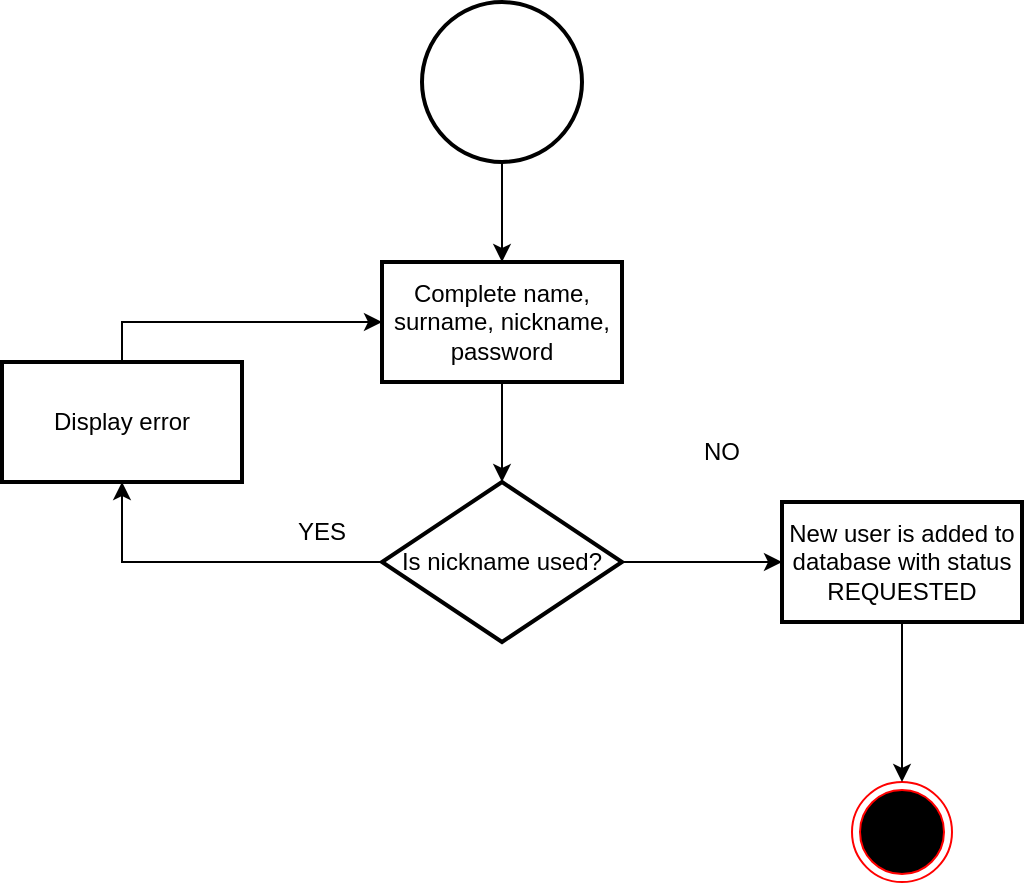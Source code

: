 <mxfile version="21.3.2" type="device">
  <diagram name="Page-1" id="WWdzehznW7bJtce3udSF">
    <mxGraphModel dx="794" dy="430" grid="1" gridSize="10" guides="1" tooltips="1" connect="1" arrows="1" fold="1" page="1" pageScale="1" pageWidth="827" pageHeight="1169" math="0" shadow="0">
      <root>
        <mxCell id="0" />
        <mxCell id="1" parent="0" />
        <mxCell id="i5eqcJ5Zo3YkJOCeAKsi-4" value="" style="edgeStyle=orthogonalEdgeStyle;rounded=0;orthogonalLoop=1;jettySize=auto;html=1;" parent="1" source="i5eqcJ5Zo3YkJOCeAKsi-1" target="i5eqcJ5Zo3YkJOCeAKsi-3" edge="1">
          <mxGeometry relative="1" as="geometry" />
        </mxCell>
        <mxCell id="i5eqcJ5Zo3YkJOCeAKsi-1" value="" style="strokeWidth=2;html=1;shape=mxgraph.flowchart.start_2;whiteSpace=wrap;" parent="1" vertex="1">
          <mxGeometry x="350" y="30" width="80" height="80" as="geometry" />
        </mxCell>
        <mxCell id="i5eqcJ5Zo3YkJOCeAKsi-7" value="" style="edgeStyle=orthogonalEdgeStyle;rounded=0;orthogonalLoop=1;jettySize=auto;html=1;" parent="1" source="i5eqcJ5Zo3YkJOCeAKsi-3" target="i5eqcJ5Zo3YkJOCeAKsi-6" edge="1">
          <mxGeometry relative="1" as="geometry" />
        </mxCell>
        <mxCell id="i5eqcJ5Zo3YkJOCeAKsi-3" value="Complete name, surname, nickname, password" style="whiteSpace=wrap;html=1;strokeWidth=2;" parent="1" vertex="1">
          <mxGeometry x="330" y="160" width="120" height="60" as="geometry" />
        </mxCell>
        <mxCell id="i5eqcJ5Zo3YkJOCeAKsi-9" value="" style="edgeStyle=orthogonalEdgeStyle;rounded=0;orthogonalLoop=1;jettySize=auto;html=1;" parent="1" source="i5eqcJ5Zo3YkJOCeAKsi-6" target="i5eqcJ5Zo3YkJOCeAKsi-8" edge="1">
          <mxGeometry relative="1" as="geometry">
            <Array as="points">
              <mxPoint x="200" y="310" />
            </Array>
          </mxGeometry>
        </mxCell>
        <mxCell id="NpohxepsRh5eTeAc0ICK-5" value="" style="edgeStyle=orthogonalEdgeStyle;rounded=0;orthogonalLoop=1;jettySize=auto;html=1;" edge="1" parent="1" source="i5eqcJ5Zo3YkJOCeAKsi-6" target="NpohxepsRh5eTeAc0ICK-4">
          <mxGeometry relative="1" as="geometry" />
        </mxCell>
        <mxCell id="i5eqcJ5Zo3YkJOCeAKsi-6" value="Is nickname used?" style="rhombus;whiteSpace=wrap;html=1;strokeWidth=2;" parent="1" vertex="1">
          <mxGeometry x="330" y="270" width="120" height="80" as="geometry" />
        </mxCell>
        <mxCell id="i5eqcJ5Zo3YkJOCeAKsi-10" style="edgeStyle=orthogonalEdgeStyle;rounded=0;orthogonalLoop=1;jettySize=auto;html=1;exitX=0.5;exitY=0;exitDx=0;exitDy=0;entryX=0;entryY=0.5;entryDx=0;entryDy=0;" parent="1" source="i5eqcJ5Zo3YkJOCeAKsi-8" target="i5eqcJ5Zo3YkJOCeAKsi-3" edge="1">
          <mxGeometry relative="1" as="geometry" />
        </mxCell>
        <mxCell id="i5eqcJ5Zo3YkJOCeAKsi-8" value="Display error" style="whiteSpace=wrap;html=1;strokeWidth=2;" parent="1" vertex="1">
          <mxGeometry x="140" y="210" width="120" height="60" as="geometry" />
        </mxCell>
        <mxCell id="i5eqcJ5Zo3YkJOCeAKsi-11" value="YES" style="text;html=1;strokeColor=none;fillColor=none;align=center;verticalAlign=middle;whiteSpace=wrap;rounded=0;" parent="1" vertex="1">
          <mxGeometry x="270" y="280" width="60" height="30" as="geometry" />
        </mxCell>
        <mxCell id="i5eqcJ5Zo3YkJOCeAKsi-14" value="NO" style="text;html=1;strokeColor=none;fillColor=none;align=center;verticalAlign=middle;whiteSpace=wrap;rounded=0;" parent="1" vertex="1">
          <mxGeometry x="470" y="240" width="60" height="30" as="geometry" />
        </mxCell>
        <mxCell id="i5eqcJ5Zo3YkJOCeAKsi-15" value="" style="ellipse;html=1;shape=endState;fillColor=#000000;strokeColor=#ff0000;" parent="1" vertex="1">
          <mxGeometry x="565" y="420" width="50" height="50" as="geometry" />
        </mxCell>
        <mxCell id="NpohxepsRh5eTeAc0ICK-6" style="edgeStyle=orthogonalEdgeStyle;rounded=0;orthogonalLoop=1;jettySize=auto;html=1;entryX=0.5;entryY=0;entryDx=0;entryDy=0;" edge="1" parent="1" source="NpohxepsRh5eTeAc0ICK-4" target="i5eqcJ5Zo3YkJOCeAKsi-15">
          <mxGeometry relative="1" as="geometry" />
        </mxCell>
        <mxCell id="NpohxepsRh5eTeAc0ICK-4" value="New user is added to database with status REQUESTED" style="whiteSpace=wrap;html=1;strokeWidth=2;" vertex="1" parent="1">
          <mxGeometry x="530" y="280" width="120" height="60" as="geometry" />
        </mxCell>
      </root>
    </mxGraphModel>
  </diagram>
</mxfile>
